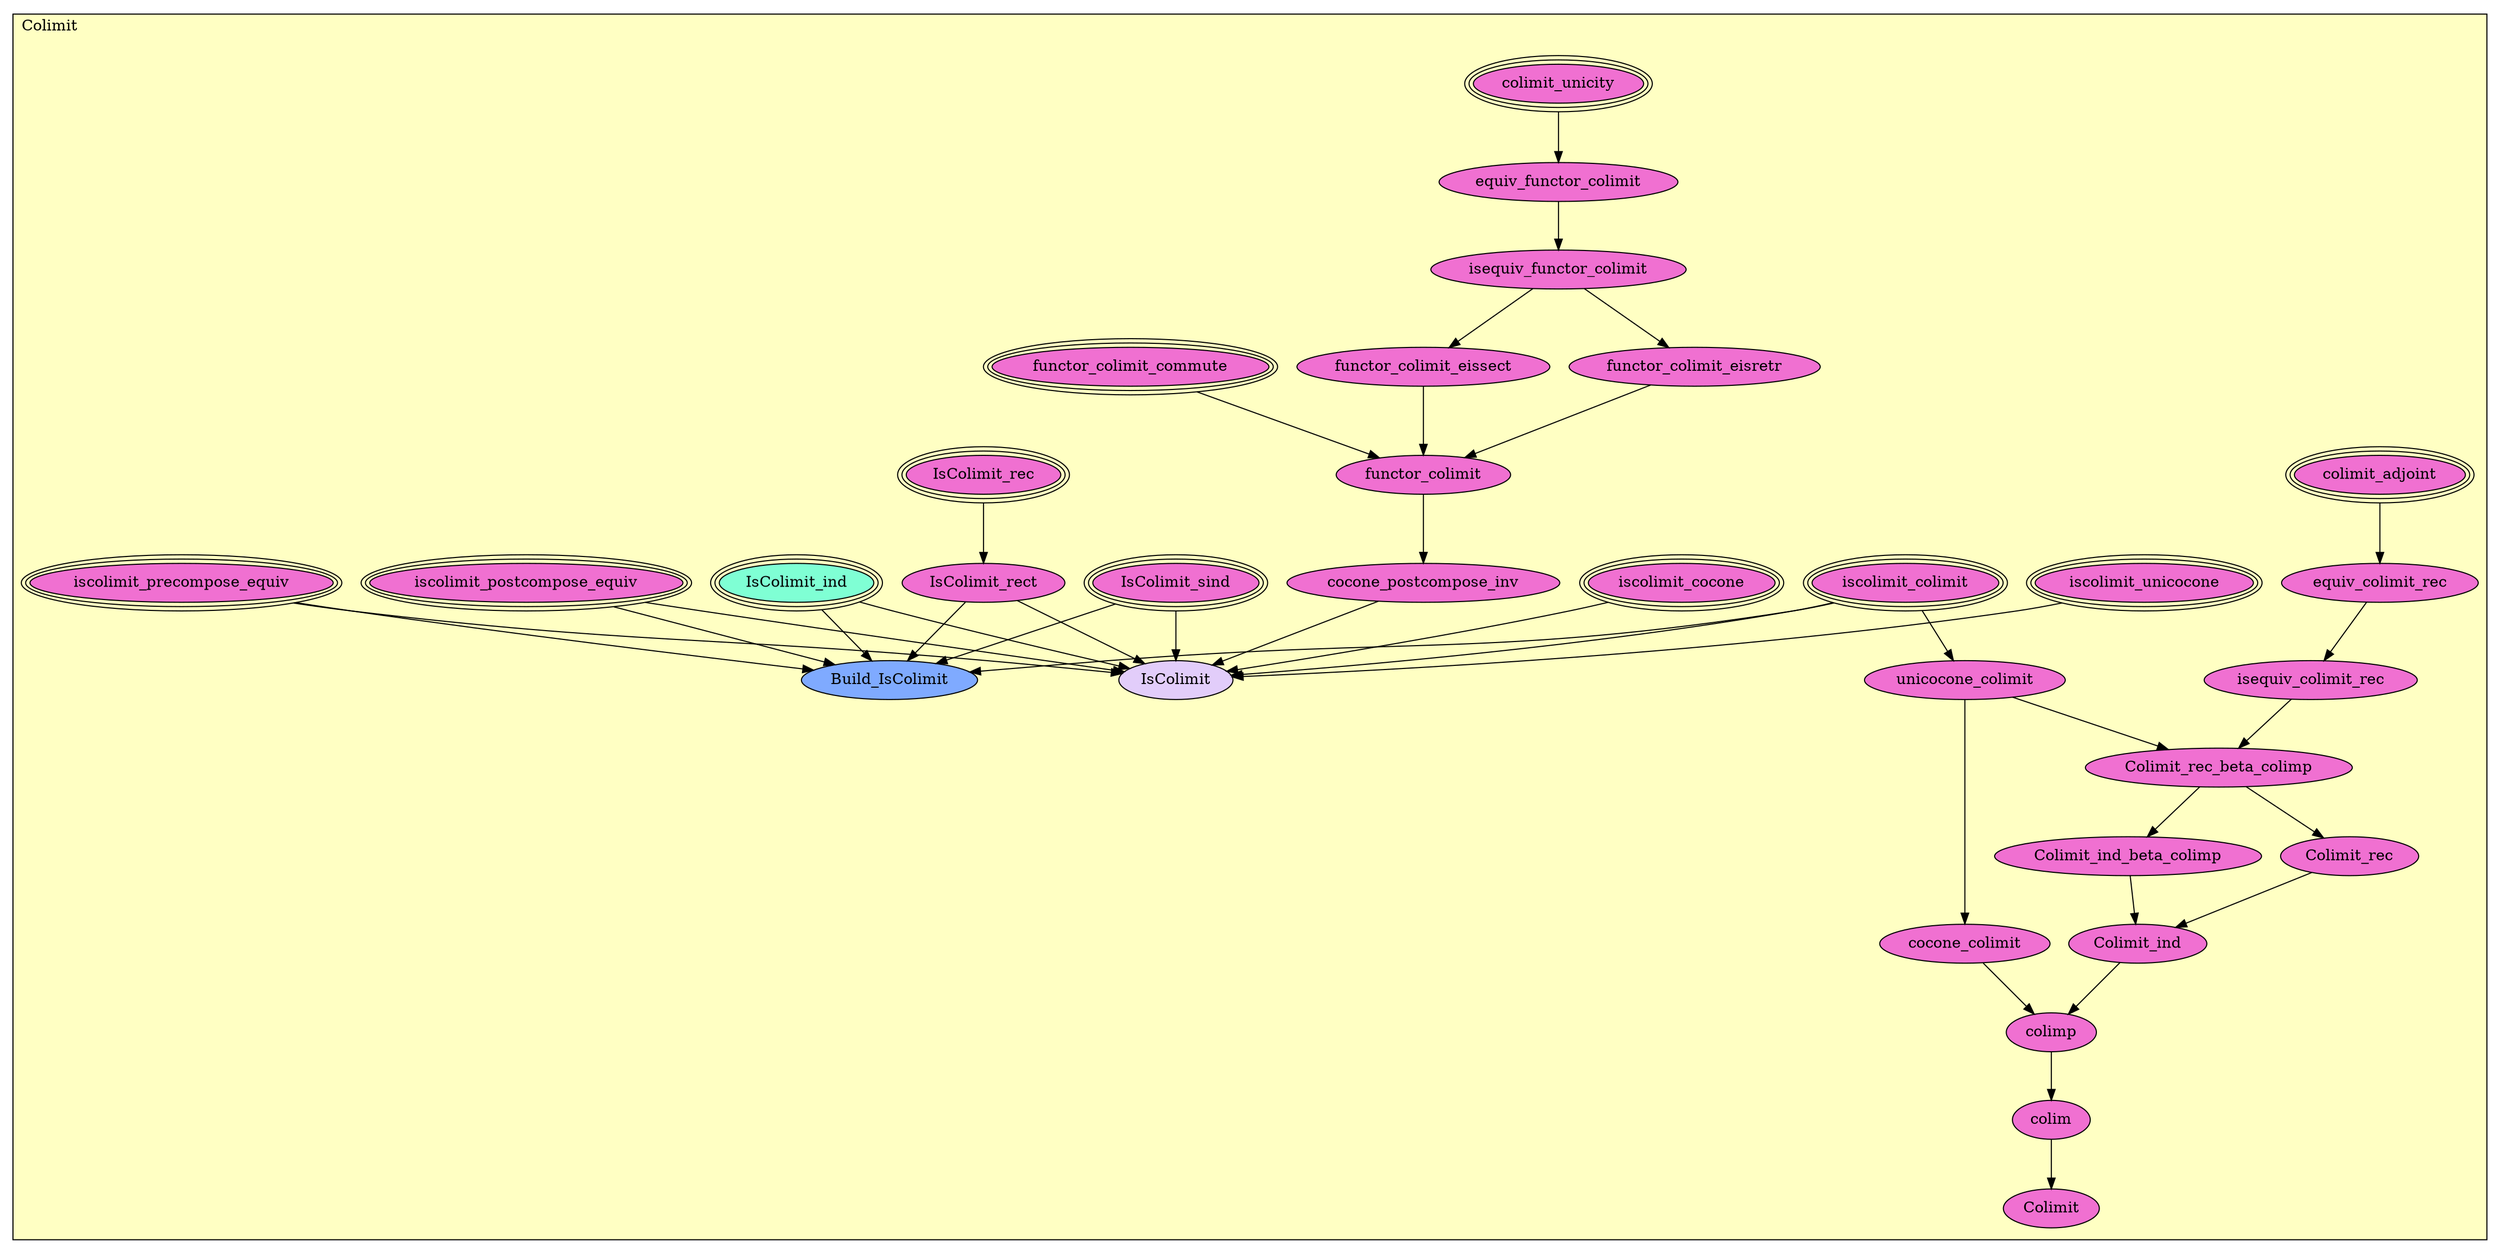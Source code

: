 digraph HoTT_Colimits_Colimit {
  graph [ratio=0.5]
  node [style=filled]
Colimit_colimit_adjoint [label="colimit_adjoint", URL=<Colimit.html#colimit_adjoint>, peripheries=3, fillcolor="#F070D1"] ;
Colimit_colimit_unicity [label="colimit_unicity", URL=<Colimit.html#colimit_unicity>, peripheries=3, fillcolor="#F070D1"] ;
Colimit_equiv_functor_colimit [label="equiv_functor_colimit", URL=<Colimit.html#equiv_functor_colimit>, fillcolor="#F070D1"] ;
Colimit_isequiv_functor_colimit [label="isequiv_functor_colimit", URL=<Colimit.html#isequiv_functor_colimit>, fillcolor="#F070D1"] ;
Colimit_functor_colimit_eisretr [label="functor_colimit_eisretr", URL=<Colimit.html#functor_colimit_eisretr>, fillcolor="#F070D1"] ;
Colimit_functor_colimit_eissect [label="functor_colimit_eissect", URL=<Colimit.html#functor_colimit_eissect>, fillcolor="#F070D1"] ;
Colimit_functor_colimit_commute [label="functor_colimit_commute", URL=<Colimit.html#functor_colimit_commute>, peripheries=3, fillcolor="#F070D1"] ;
Colimit_functor_colimit [label="functor_colimit", URL=<Colimit.html#functor_colimit>, fillcolor="#F070D1"] ;
Colimit_iscolimit_postcompose_equiv [label="iscolimit_postcompose_equiv", URL=<Colimit.html#iscolimit_postcompose_equiv>, peripheries=3, fillcolor="#F070D1"] ;
Colimit_iscolimit_precompose_equiv [label="iscolimit_precompose_equiv", URL=<Colimit.html#iscolimit_precompose_equiv>, peripheries=3, fillcolor="#F070D1"] ;
Colimit_iscolimit_colimit [label="iscolimit_colimit", URL=<Colimit.html#iscolimit_colimit>, peripheries=3, fillcolor="#F070D1"] ;
Colimit_unicocone_colimit [label="unicocone_colimit", URL=<Colimit.html#unicocone_colimit>, fillcolor="#F070D1"] ;
Colimit_cocone_colimit [label="cocone_colimit", URL=<Colimit.html#cocone_colimit>, fillcolor="#F070D1"] ;
Colimit_equiv_colimit_rec [label="equiv_colimit_rec", URL=<Colimit.html#equiv_colimit_rec>, fillcolor="#F070D1"] ;
Colimit_isequiv_colimit_rec [label="isequiv_colimit_rec", URL=<Colimit.html#isequiv_colimit_rec>, fillcolor="#F070D1"] ;
Colimit_Colimit_rec_beta_colimp [label="Colimit_rec_beta_colimp", URL=<Colimit.html#Colimit_rec_beta_colimp>, fillcolor="#F070D1"] ;
Colimit_Colimit_rec [label="Colimit_rec", URL=<Colimit.html#Colimit_rec>, fillcolor="#F070D1"] ;
Colimit_Colimit_ind_beta_colimp [label="Colimit_ind_beta_colimp", URL=<Colimit.html#Colimit_ind_beta_colimp>, fillcolor="#F070D1"] ;
Colimit_Colimit_ind [label="Colimit_ind", URL=<Colimit.html#Colimit_ind>, fillcolor="#F070D1"] ;
Colimit_colimp [label="colimp", URL=<Colimit.html#colimp>, fillcolor="#F070D1"] ;
Colimit_colim [label="colim", URL=<Colimit.html#colim>, fillcolor="#F070D1"] ;
Colimit_Colimit [label="Colimit", URL=<Colimit.html#Colimit>, fillcolor="#F070D1"] ;
Colimit_cocone_postcompose_inv [label="cocone_postcompose_inv", URL=<Colimit.html#cocone_postcompose_inv>, fillcolor="#F070D1"] ;
Colimit_iscolimit_unicocone [label="iscolimit_unicocone", URL=<Colimit.html#iscolimit_unicocone>, peripheries=3, fillcolor="#F070D1"] ;
Colimit_iscolimit_cocone [label="iscolimit_cocone", URL=<Colimit.html#iscolimit_cocone>, peripheries=3, fillcolor="#F070D1"] ;
Colimit_IsColimit_sind [label="IsColimit_sind", URL=<Colimit.html#IsColimit_sind>, peripheries=3, fillcolor="#F070D1"] ;
Colimit_IsColimit_rec [label="IsColimit_rec", URL=<Colimit.html#IsColimit_rec>, peripheries=3, fillcolor="#F070D1"] ;
Colimit_IsColimit_ind [label="IsColimit_ind", URL=<Colimit.html#IsColimit_ind>, peripheries=3, fillcolor="#7FFFD4"] ;
Colimit_IsColimit_rect [label="IsColimit_rect", URL=<Colimit.html#IsColimit_rect>, fillcolor="#F070D1"] ;
Colimit_Build_IsColimit [label="Build_IsColimit", URL=<Colimit.html#Build_IsColimit>, fillcolor="#7FAAFF"] ;
Colimit_IsColimit [label="IsColimit", URL=<Colimit.html#IsColimit>, fillcolor="#E2CDFA"] ;
  Colimit_colimit_adjoint -> Colimit_equiv_colimit_rec [] ;
  Colimit_colimit_unicity -> Colimit_equiv_functor_colimit [] ;
  Colimit_equiv_functor_colimit -> Colimit_isequiv_functor_colimit [] ;
  Colimit_isequiv_functor_colimit -> Colimit_functor_colimit_eisretr [] ;
  Colimit_isequiv_functor_colimit -> Colimit_functor_colimit_eissect [] ;
  Colimit_functor_colimit_eisretr -> Colimit_functor_colimit [] ;
  Colimit_functor_colimit_eissect -> Colimit_functor_colimit [] ;
  Colimit_functor_colimit_commute -> Colimit_functor_colimit [] ;
  Colimit_functor_colimit -> Colimit_cocone_postcompose_inv [] ;
  Colimit_iscolimit_postcompose_equiv -> Colimit_Build_IsColimit [] ;
  Colimit_iscolimit_postcompose_equiv -> Colimit_IsColimit [] ;
  Colimit_iscolimit_precompose_equiv -> Colimit_Build_IsColimit [] ;
  Colimit_iscolimit_precompose_equiv -> Colimit_IsColimit [] ;
  Colimit_iscolimit_colimit -> Colimit_unicocone_colimit [] ;
  Colimit_iscolimit_colimit -> Colimit_Build_IsColimit [] ;
  Colimit_iscolimit_colimit -> Colimit_IsColimit [] ;
  Colimit_unicocone_colimit -> Colimit_cocone_colimit [] ;
  Colimit_unicocone_colimit -> Colimit_Colimit_rec_beta_colimp [] ;
  Colimit_cocone_colimit -> Colimit_colimp [] ;
  Colimit_equiv_colimit_rec -> Colimit_isequiv_colimit_rec [] ;
  Colimit_isequiv_colimit_rec -> Colimit_Colimit_rec_beta_colimp [] ;
  Colimit_Colimit_rec_beta_colimp -> Colimit_Colimit_rec [] ;
  Colimit_Colimit_rec_beta_colimp -> Colimit_Colimit_ind_beta_colimp [] ;
  Colimit_Colimit_rec -> Colimit_Colimit_ind [] ;
  Colimit_Colimit_ind_beta_colimp -> Colimit_Colimit_ind [] ;
  Colimit_Colimit_ind -> Colimit_colimp [] ;
  Colimit_colimp -> Colimit_colim [] ;
  Colimit_colim -> Colimit_Colimit [] ;
  Colimit_cocone_postcompose_inv -> Colimit_IsColimit [] ;
  Colimit_iscolimit_unicocone -> Colimit_IsColimit [] ;
  Colimit_iscolimit_cocone -> Colimit_IsColimit [] ;
  Colimit_IsColimit_sind -> Colimit_Build_IsColimit [] ;
  Colimit_IsColimit_sind -> Colimit_IsColimit [] ;
  Colimit_IsColimit_rec -> Colimit_IsColimit_rect [] ;
  Colimit_IsColimit_ind -> Colimit_Build_IsColimit [] ;
  Colimit_IsColimit_ind -> Colimit_IsColimit [] ;
  Colimit_IsColimit_rect -> Colimit_Build_IsColimit [] ;
  Colimit_IsColimit_rect -> Colimit_IsColimit [] ;
subgraph cluster_Colimit { label="Colimit"; fillcolor="#FFFFC3"; labeljust=l; style=filled 
Colimit_IsColimit; Colimit_Build_IsColimit; Colimit_IsColimit_rect; Colimit_IsColimit_ind; Colimit_IsColimit_rec; Colimit_IsColimit_sind; Colimit_iscolimit_cocone; Colimit_iscolimit_unicocone; Colimit_cocone_postcompose_inv; Colimit_Colimit; Colimit_colim; Colimit_colimp; Colimit_Colimit_ind; Colimit_Colimit_ind_beta_colimp; Colimit_Colimit_rec; Colimit_Colimit_rec_beta_colimp; Colimit_isequiv_colimit_rec; Colimit_equiv_colimit_rec; Colimit_cocone_colimit; Colimit_unicocone_colimit; Colimit_iscolimit_colimit; Colimit_iscolimit_precompose_equiv; Colimit_iscolimit_postcompose_equiv; Colimit_functor_colimit; Colimit_functor_colimit_commute; Colimit_functor_colimit_eissect; Colimit_functor_colimit_eisretr; Colimit_isequiv_functor_colimit; Colimit_equiv_functor_colimit; Colimit_colimit_unicity; Colimit_colimit_adjoint; };
} /* END */
